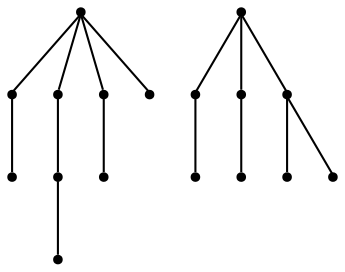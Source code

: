graph {
  node [shape=point,comment="{\"directed\":false,\"doi\":\"10.1007/978-3-540-70904-6_35\",\"figure\":\"2\"}"]

  v0 [pos="1248.7323083212211,653.8639853982365"]
  v1 [pos="1351.8764943677324,344.6139803119735"]
  v2 [pos="1238.4178960755814,591.9889599669215"]
  v3 [pos="1114.707362827035,406.48900574328866"]
  v4 [pos="1166.2169149709302,530.1139345356064"]
  v5 [pos="1124.9592659883722,468.3640311746037"]
  v6 [pos="1166.2169149709302,282.7389548806584"]
  v7 [pos="1073.4496502543602,777.4889141905543"]
  v8 [pos="1032.191969476744,715.6139523375269"]
  v9 [pos="668.9994367732558,589.8639828551051"]
  v10 [pos="772.1436228197674,280.6139141905543"]
  v11 [pos="586.5466001998545,466.11399557076265"]
  v12 [pos="545.3514444040698,404.3015311746037"]
  v13 [pos="586.5466001998545,527.9890210020777"]
  v14 [pos="586.5466001998547,713.6139701394475"]
  v15 [pos="710.2571016533429,342.48893962186935"]
  v16 [pos="462.83608284883724,651.7389447081324"]

  v12 -- v16 [id="-16",pos="545.3514444040698,404.3015311746037 462.83608284883724,651.7389447081324 462.83608284883724,651.7389447081324 462.83608284883724,651.7389447081324"]
  v13 -- v15 [id="-17",pos="586.5466001998545,527.9890210020777 710.2571016533429,342.48893962186935 710.2571016533429,342.48893962186935 710.2571016533429,342.48893962186935"]
  v13 -- v14 [id="-18",pos="586.5466001998545,527.9890210020777 586.5466001998547,713.6139701394475 586.5466001998547,713.6139701394475 586.5466001998547,713.6139701394475"]
  v11 -- v13 [id="-19",pos="586.5466001998545,466.11399557076265 586.5466001998545,527.9890210020777 586.5466001998545,527.9890210020777 586.5466001998545,527.9890210020777"]
  v11 -- v9 [id="-20",pos="586.5466001998545,466.11399557076265 668.9994367732558,589.8639828551051 668.9994367732558,589.8639828551051 668.9994367732558,589.8639828551051"]
  v11 -- v12 [id="-21",pos="586.5466001998545,466.11399557076265 545.3514444040698,404.3015311746037 545.3514444040698,404.3015311746037 545.3514444040698,404.3015311746037"]
  v9 -- v10 [id="-22",pos="668.9994367732558,589.8639828551051 772.1436228197674,280.6139141905543 772.1436228197674,280.6139141905543 772.1436228197674,280.6139141905543"]
  v3 -- v8 [id="-41",pos="1114.707362827035,406.48900574328866 1032.191969476744,715.6139523375269 1032.191969476744,715.6139523375269 1032.191969476744,715.6139523375269"]
  v5 -- v7 [id="-42",pos="1124.9592659883722,468.3640311746037 1073.4496502543602,777.4889141905543 1073.4496502543602,777.4889141905543 1073.4496502543602,777.4889141905543"]
  v4 -- v6 [id="-43",pos="1166.2169149709302,530.1139345356064 1166.2169149709302,282.7389548806584 1166.2169149709302,282.7389548806584 1166.2169149709302,282.7389548806584"]
  v4 -- v0 [id="-44",pos="1166.2169149709302,530.1139345356064 1248.7323083212211,653.8639853982365 1248.7323083212211,653.8639853982365 1248.7323083212211,653.8639853982365"]
  v4 -- v5 [id="-45",pos="1166.2169149709302,530.1139345356064 1124.9592659883722,468.3640311746037 1124.9592659883722,468.3640311746037 1124.9592659883722,468.3640311746037"]
  v4 -- v2 [id="-46",pos="1166.2169149709302,530.1139345356064 1238.4178960755814,591.9889599669215 1238.4178960755814,591.9889599669215 1238.4178960755814,591.9889599669215"]
  v2 -- v3 [id="-47",pos="1238.4178960755814,591.9889599669215 1114.707362827035,406.48900574328866 1114.707362827035,406.48900574328866 1114.707362827035,406.48900574328866"]
  v0 -- v1 [id="-48",pos="1248.7323083212211,653.8639853982365 1351.8764943677324,344.6139803119735 1351.8764943677324,344.6139803119735 1351.8764943677324,344.6139803119735"]
}